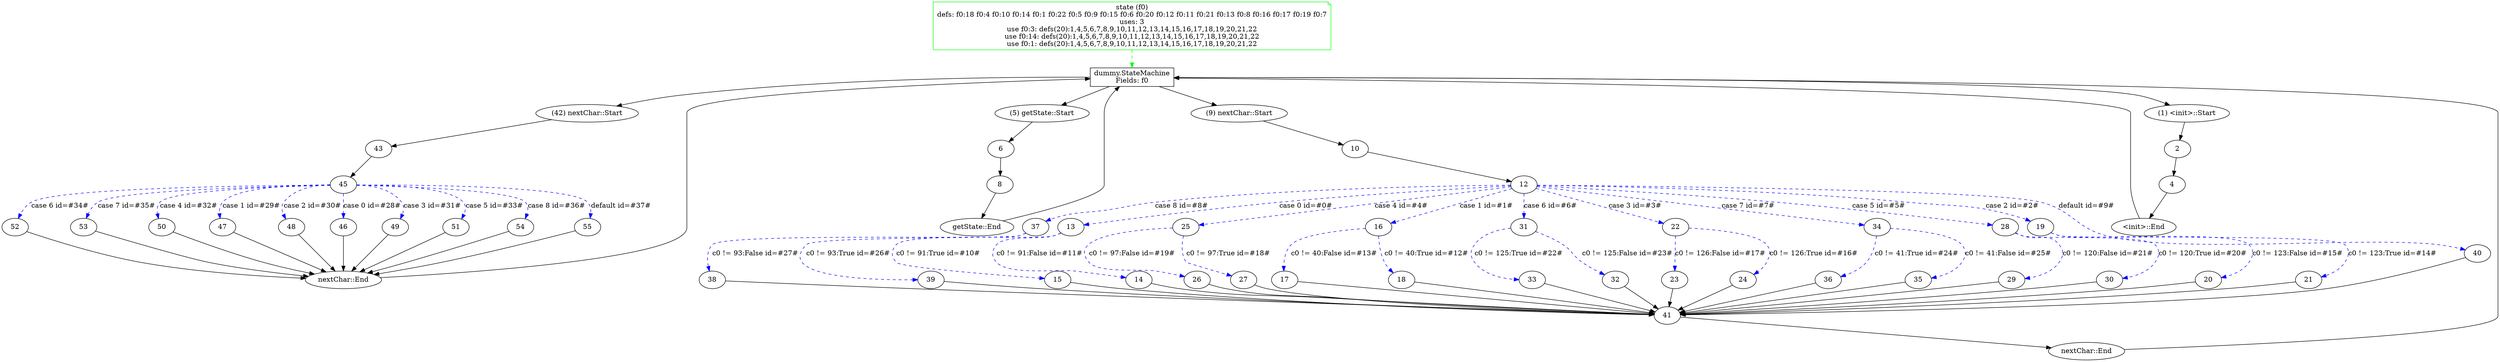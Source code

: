digraph clazz {
  0 [shape=box,label="dummy.StateMachine\nFields: f0"];
  f0 -> 0 [style=dashed,color=green];
  f0 [shape=note,color=green,label="state (f0)\ndefs: f0:18 f0:4 f0:10 f0:14 f0:1 f0:22 f0:5 f0:9 f0:15 f0:6 f0:20 f0:12 f0:11 f0:21 f0:13 f0:8 f0:16 f0:17 f0:19 f0:7\nuses: 3\nuse f0:3: defs(20):1,4,5,6,7,8,9,10,11,12,13,14,15,16,17,18,19,20,21,22\nuse f0:14: defs(20):1,4,5,6,7,8,9,10,11,12,13,14,15,16,17,18,19,20,21,22\nuse f0:1: defs(20):1,4,5,6,7,8,9,10,11,12,13,14,15,16,17,18,19,20,21,22"];
  0 -> 5;
  0 -> 42;
  0 -> 9;
  0 -> 1;
  5 [label="(5) getState::Start"];
  5 -> 6;
  42 [label="(42) nextChar::Start"];
  42 -> 43;
  9 [label="(9) nextChar::Start"];
  9 -> 10;
  1 [label="(1) <init>::Start"];
  1 -> 2;
  6 [label="6"];
  6 -> 8;
  43 [label="43"];
  43 -> 45;
  10 [label="10"];
  10 -> 12;
  2 [label="2"];
  2 -> 4;
  8 [label="8"];
  8 -> 7;
  45 [label="45"];
  45 -> 48[style=dashed,color=blue,label="case 2 id=#30#"];
  45 -> 46[style=dashed,color=blue,label="case 0 id=#28#"];
  45 -> 49[style=dashed,color=blue,label="case 3 id=#31#"];
  45 -> 51[style=dashed,color=blue,label="case 5 id=#33#"];
  45 -> 54[style=dashed,color=blue,label="case 8 id=#36#"];
  45 -> 55[style=dashed,color=blue,label="default id=#37#"];
  45 -> 52[style=dashed,color=blue,label="case 6 id=#34#"];
  45 -> 53[style=dashed,color=blue,label="case 7 id=#35#"];
  45 -> 50[style=dashed,color=blue,label="case 4 id=#32#"];
  45 -> 47[style=dashed,color=blue,label="case 1 id=#29#"];
  12 [label="12"];
  12 -> 16[style=dashed,color=blue,label="case 1 id=#1#"];
  12 -> 31[style=dashed,color=blue,label="case 6 id=#6#"];
  12 -> 22[style=dashed,color=blue,label="case 3 id=#3#"];
  12 -> 34[style=dashed,color=blue,label="case 7 id=#7#"];
  12 -> 28[style=dashed,color=blue,label="case 5 id=#5#"];
  12 -> 19[style=dashed,color=blue,label="case 2 id=#2#"];
  12 -> 40[style=dashed,color=blue,label="default id=#9#"];
  12 -> 37[style=dashed,color=blue,label="case 8 id=#8#"];
  12 -> 13[style=dashed,color=blue,label="case 0 id=#0#"];
  12 -> 25[style=dashed,color=blue,label="case 4 id=#4#"];
  4 [label="4"];
  4 -> 3;
  7 [label="getState::End"];
  7 -> 0;
  48 [label="48"];
  48 -> 44;
  46 [label="46"];
  46 -> 44;
  49 [label="49"];
  49 -> 44;
  51 [label="51"];
  51 -> 44;
  54 [label="54"];
  54 -> 44;
  55 [label="55"];
  55 -> 44;
  52 [label="52"];
  52 -> 44;
  53 [label="53"];
  53 -> 44;
  50 [label="50"];
  50 -> 44;
  47 [label="47"];
  47 -> 44;
  16 [label="16"];
  16 -> 18[style=dashed,color=blue,label="c0 != 40:True id=#12#"];
  16 -> 17[style=dashed,color=blue,label="c0 != 40:False id=#13#"];
  31 [label="31"];
  31 -> 32[style=dashed,color=blue,label="c0 != 125:False id=#23#"];
  31 -> 33[style=dashed,color=blue,label="c0 != 125:True id=#22#"];
  22 [label="22"];
  22 -> 24[style=dashed,color=blue,label="c0 != 126:True id=#16#"];
  22 -> 23[style=dashed,color=blue,label="c0 != 126:False id=#17#"];
  34 [label="34"];
  34 -> 35[style=dashed,color=blue,label="c0 != 41:False id=#25#"];
  34 -> 36[style=dashed,color=blue,label="c0 != 41:True id=#24#"];
  28 [label="28"];
  28 -> 30[style=dashed,color=blue,label="c0 != 120:True id=#20#"];
  28 -> 29[style=dashed,color=blue,label="c0 != 120:False id=#21#"];
  19 [label="19"];
  19 -> 21[style=dashed,color=blue,label="c0 != 123:True id=#14#"];
  19 -> 20[style=dashed,color=blue,label="c0 != 123:False id=#15#"];
  40 [label="40"];
  40 -> 41;
  37 [label="37"];
  37 -> 39[style=dashed,color=blue,label="c0 != 93:True id=#26#"];
  37 -> 38[style=dashed,color=blue,label="c0 != 93:False id=#27#"];
  13 [label="13"];
  13 -> 14[style=dashed,color=blue,label="c0 != 91:False id=#11#"];
  13 -> 15[style=dashed,color=blue,label="c0 != 91:True id=#10#"];
  25 [label="25"];
  25 -> 27[style=dashed,color=blue,label="c0 != 97:True id=#18#"];
  25 -> 26[style=dashed,color=blue,label="c0 != 97:False id=#19#"];
  3 [label="<init>::End"];
  3 -> 0;
  44 [label="nextChar::End"];
  44 -> 0;
  18 [label="18"];
  18 -> 41;
  17 [label="17"];
  17 -> 41;
  32 [label="32"];
  32 -> 41;
  33 [label="33"];
  33 -> 41;
  24 [label="24"];
  24 -> 41;
  23 [label="23"];
  23 -> 41;
  35 [label="35"];
  35 -> 41;
  36 [label="36"];
  36 -> 41;
  30 [label="30"];
  30 -> 41;
  29 [label="29"];
  29 -> 41;
  21 [label="21"];
  21 -> 41;
  20 [label="20"];
  20 -> 41;
  41 [label="41"];
  41 -> 11;
  39 [label="39"];
  39 -> 41;
  38 [label="38"];
  38 -> 41;
  14 [label="14"];
  14 -> 41;
  15 [label="15"];
  15 -> 41;
  27 [label="27"];
  27 -> 41;
  26 [label="26"];
  26 -> 41;
  11 [label="nextChar::End"];
  11 -> 0;
}

